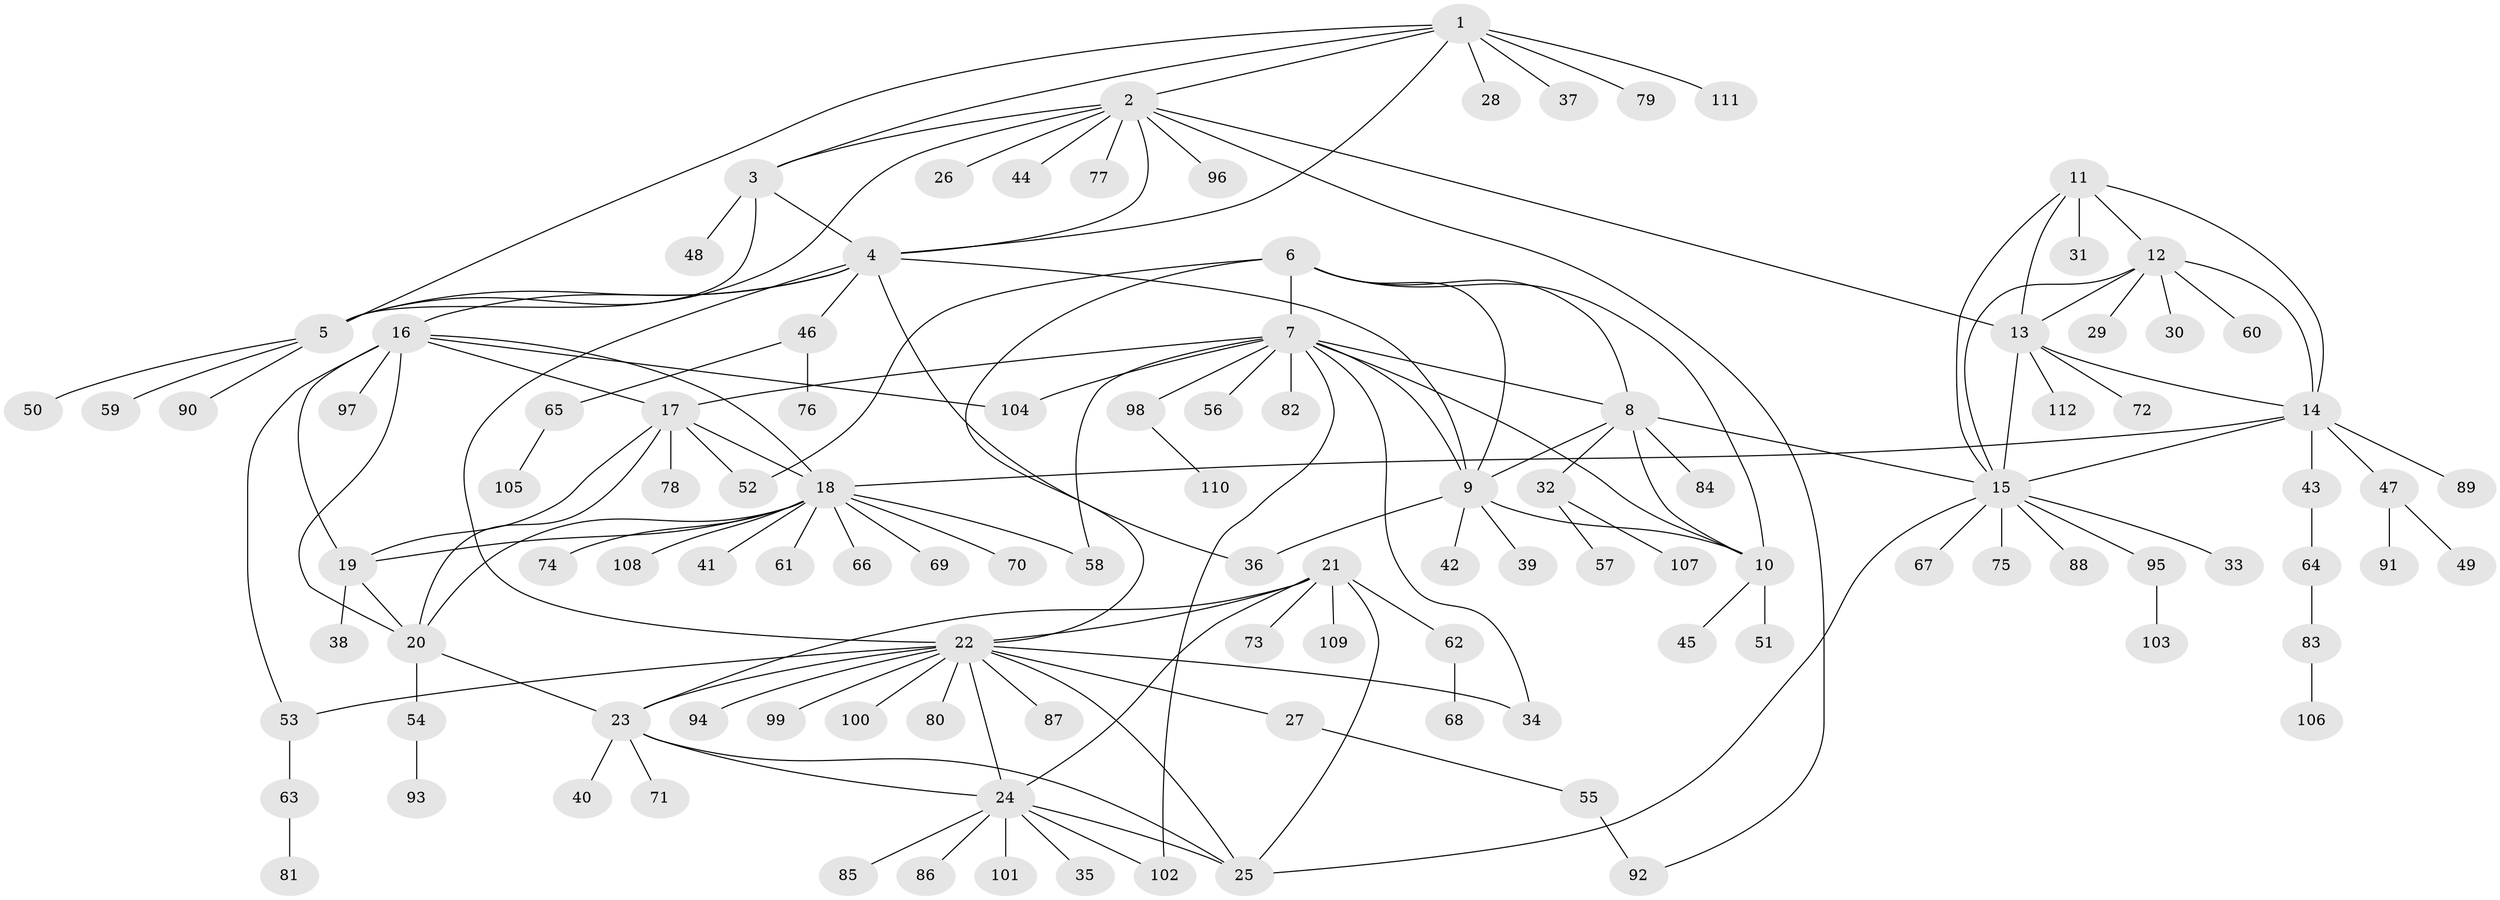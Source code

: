 // coarse degree distribution, {5: 0.10869565217391304, 7: 0.10869565217391304, 4: 0.17391304347826086, 8: 0.06521739130434782, 6: 0.08695652173913043, 9: 0.021739130434782608, 2: 0.10869565217391304, 1: 0.30434782608695654, 3: 0.021739130434782608}
// Generated by graph-tools (version 1.1) at 2025/52/03/04/25 22:52:47]
// undirected, 112 vertices, 155 edges
graph export_dot {
  node [color=gray90,style=filled];
  1;
  2;
  3;
  4;
  5;
  6;
  7;
  8;
  9;
  10;
  11;
  12;
  13;
  14;
  15;
  16;
  17;
  18;
  19;
  20;
  21;
  22;
  23;
  24;
  25;
  26;
  27;
  28;
  29;
  30;
  31;
  32;
  33;
  34;
  35;
  36;
  37;
  38;
  39;
  40;
  41;
  42;
  43;
  44;
  45;
  46;
  47;
  48;
  49;
  50;
  51;
  52;
  53;
  54;
  55;
  56;
  57;
  58;
  59;
  60;
  61;
  62;
  63;
  64;
  65;
  66;
  67;
  68;
  69;
  70;
  71;
  72;
  73;
  74;
  75;
  76;
  77;
  78;
  79;
  80;
  81;
  82;
  83;
  84;
  85;
  86;
  87;
  88;
  89;
  90;
  91;
  92;
  93;
  94;
  95;
  96;
  97;
  98;
  99;
  100;
  101;
  102;
  103;
  104;
  105;
  106;
  107;
  108;
  109;
  110;
  111;
  112;
  1 -- 2;
  1 -- 3;
  1 -- 4;
  1 -- 5;
  1 -- 28;
  1 -- 37;
  1 -- 79;
  1 -- 111;
  2 -- 3;
  2 -- 4;
  2 -- 5;
  2 -- 13;
  2 -- 26;
  2 -- 44;
  2 -- 77;
  2 -- 92;
  2 -- 96;
  3 -- 4;
  3 -- 5;
  3 -- 48;
  4 -- 5;
  4 -- 9;
  4 -- 16;
  4 -- 22;
  4 -- 36;
  4 -- 46;
  5 -- 50;
  5 -- 59;
  5 -- 90;
  6 -- 7;
  6 -- 8;
  6 -- 9;
  6 -- 10;
  6 -- 22;
  6 -- 52;
  7 -- 8;
  7 -- 9;
  7 -- 10;
  7 -- 17;
  7 -- 34;
  7 -- 56;
  7 -- 58;
  7 -- 82;
  7 -- 98;
  7 -- 102;
  7 -- 104;
  8 -- 9;
  8 -- 10;
  8 -- 15;
  8 -- 32;
  8 -- 84;
  9 -- 10;
  9 -- 36;
  9 -- 39;
  9 -- 42;
  10 -- 45;
  10 -- 51;
  11 -- 12;
  11 -- 13;
  11 -- 14;
  11 -- 15;
  11 -- 31;
  12 -- 13;
  12 -- 14;
  12 -- 15;
  12 -- 29;
  12 -- 30;
  12 -- 60;
  13 -- 14;
  13 -- 15;
  13 -- 72;
  13 -- 112;
  14 -- 15;
  14 -- 18;
  14 -- 43;
  14 -- 47;
  14 -- 89;
  15 -- 25;
  15 -- 33;
  15 -- 67;
  15 -- 75;
  15 -- 88;
  15 -- 95;
  16 -- 17;
  16 -- 18;
  16 -- 19;
  16 -- 20;
  16 -- 53;
  16 -- 97;
  16 -- 104;
  17 -- 18;
  17 -- 19;
  17 -- 20;
  17 -- 52;
  17 -- 78;
  18 -- 19;
  18 -- 20;
  18 -- 41;
  18 -- 58;
  18 -- 61;
  18 -- 66;
  18 -- 69;
  18 -- 70;
  18 -- 74;
  18 -- 108;
  19 -- 20;
  19 -- 38;
  20 -- 23;
  20 -- 54;
  21 -- 22;
  21 -- 23;
  21 -- 24;
  21 -- 25;
  21 -- 62;
  21 -- 73;
  21 -- 109;
  22 -- 23;
  22 -- 24;
  22 -- 25;
  22 -- 27;
  22 -- 34;
  22 -- 53;
  22 -- 80;
  22 -- 87;
  22 -- 94;
  22 -- 99;
  22 -- 100;
  23 -- 24;
  23 -- 25;
  23 -- 40;
  23 -- 71;
  24 -- 25;
  24 -- 35;
  24 -- 85;
  24 -- 86;
  24 -- 101;
  24 -- 102;
  27 -- 55;
  32 -- 57;
  32 -- 107;
  43 -- 64;
  46 -- 65;
  46 -- 76;
  47 -- 49;
  47 -- 91;
  53 -- 63;
  54 -- 93;
  55 -- 92;
  62 -- 68;
  63 -- 81;
  64 -- 83;
  65 -- 105;
  83 -- 106;
  95 -- 103;
  98 -- 110;
}
